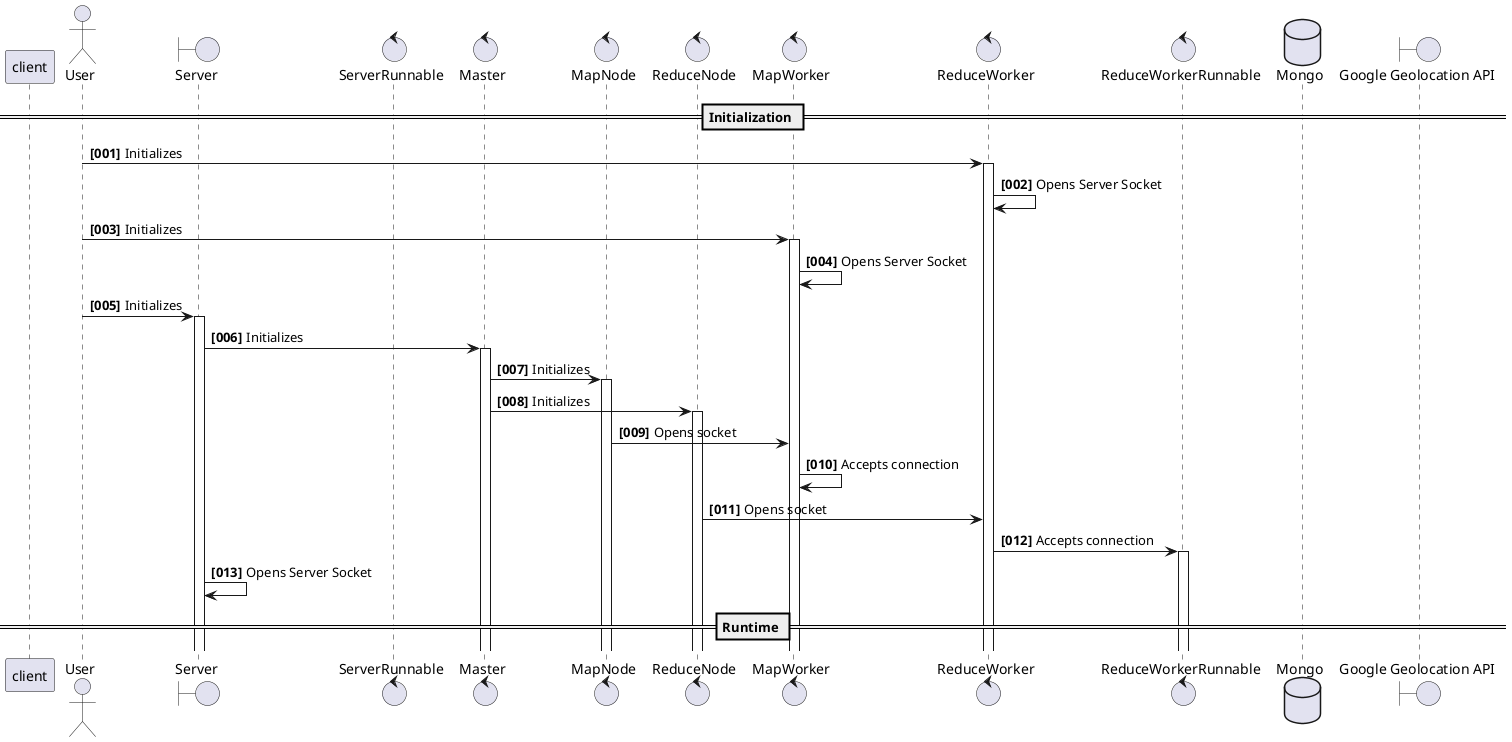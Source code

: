 @startuml
participant client
actor User
boundary Server
control ServerRunnable
control Master
control MapNode
control ReduceNode
control MapWorker
control ReduceWorker
control ReduceWorkerRunnable
database Mongo
boundary "Google Geolocation API" as GGA
autonumber "<b>[000]"

== Initialization ==

User -> ReduceWorker : Initializes
activate ReduceWorker

ReduceWorker -> ReduceWorker : Opens Server Socket

User -> MapWorker : Initializes
activate MapWorker

MapWorker -> MapWorker : Opens Server Socket

User -> Server: Initializes
activate Server

Server -> Master : Initializes
activate Master

Master -> MapNode : Initializes
activate MapNode

Master -> ReduceNode : Initializes
activate ReduceNode

MapNode -> MapWorker : Opens socket

MapWorker -> MapWorker : Accepts connection

ReduceNode -> ReduceWorker : Opens socket

ReduceWorker -> ReduceWorkerRunnable : Accepts connection
activate ReduceWorkerRunnable

Server -> Server : Opens Server Socket

== Runtime ==

@enduml